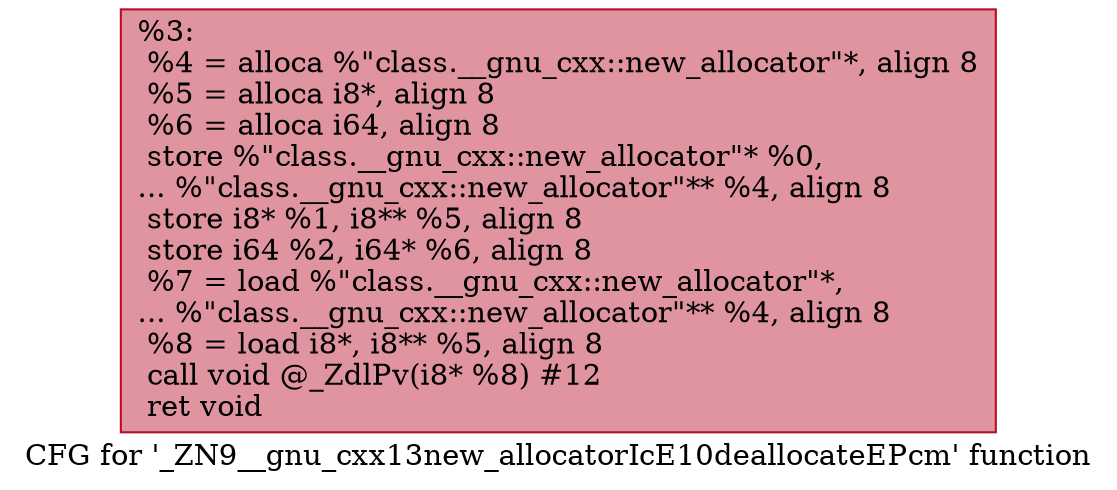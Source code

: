 digraph "CFG for '_ZN9__gnu_cxx13new_allocatorIcE10deallocateEPcm' function" {
	label="CFG for '_ZN9__gnu_cxx13new_allocatorIcE10deallocateEPcm' function";

	Node0x560255cc5340 [shape=record,color="#b70d28ff", style=filled, fillcolor="#b70d2870",label="{%3:\l  %4 = alloca %\"class.__gnu_cxx::new_allocator\"*, align 8\l  %5 = alloca i8*, align 8\l  %6 = alloca i64, align 8\l  store %\"class.__gnu_cxx::new_allocator\"* %0,\l... %\"class.__gnu_cxx::new_allocator\"** %4, align 8\l  store i8* %1, i8** %5, align 8\l  store i64 %2, i64* %6, align 8\l  %7 = load %\"class.__gnu_cxx::new_allocator\"*,\l... %\"class.__gnu_cxx::new_allocator\"** %4, align 8\l  %8 = load i8*, i8** %5, align 8\l  call void @_ZdlPv(i8* %8) #12\l  ret void\l}"];
}
